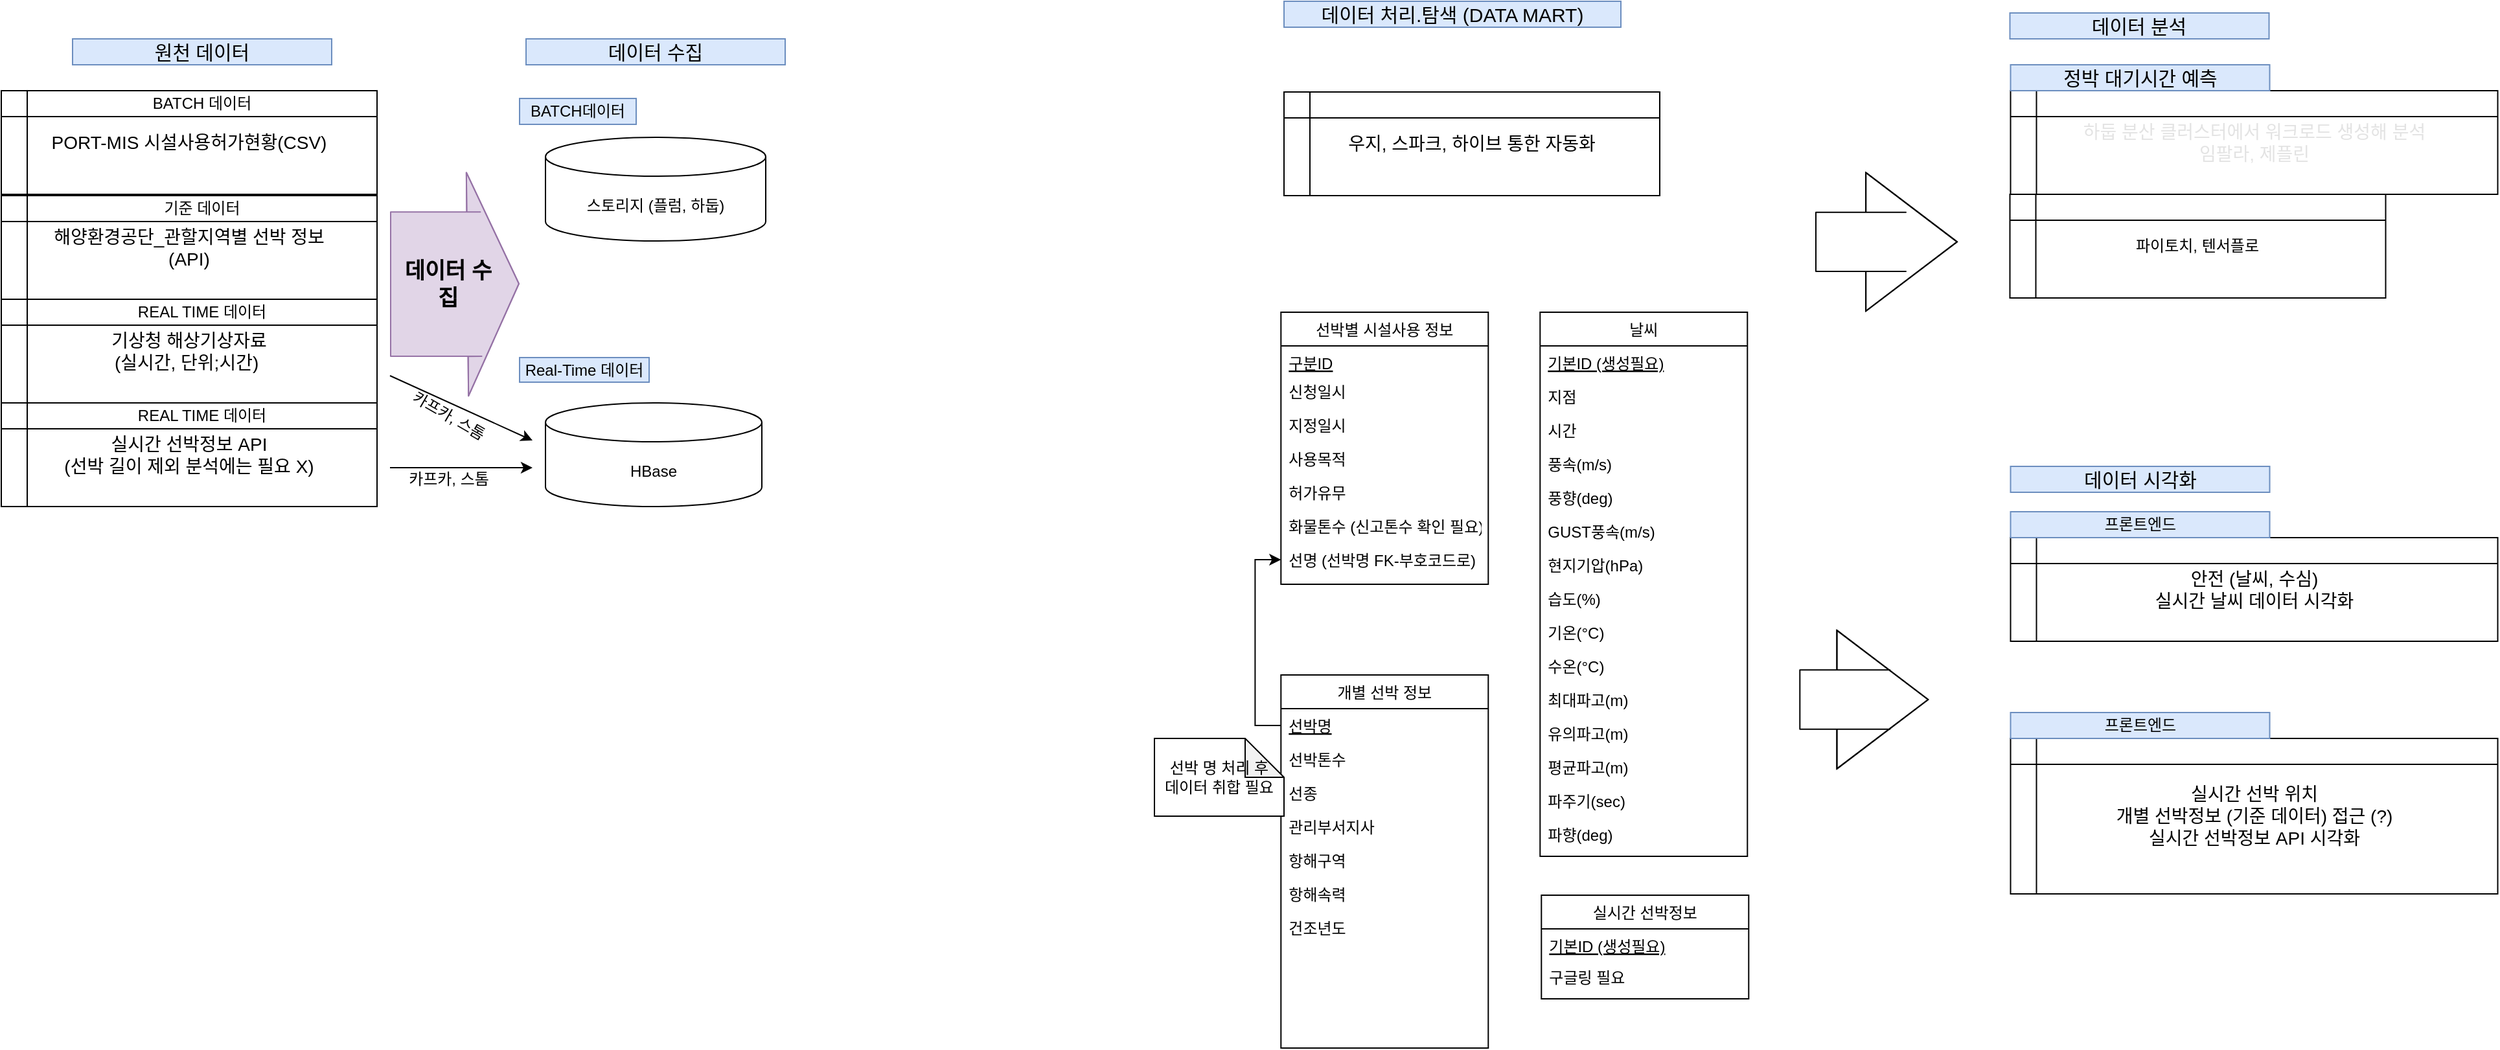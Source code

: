 <mxfile version="14.7.3" type="github">
  <diagram id="C5RBs43oDa-KdzZeNtuy" name="Page-1">
    <mxGraphModel dx="2329" dy="548" grid="1" gridSize="10" guides="1" tooltips="1" connect="1" arrows="1" fold="1" page="1" pageScale="1" pageWidth="827" pageHeight="1169" math="0" shadow="0">
      <root>
        <mxCell id="WIyWlLk6GJQsqaUBKTNV-0" />
        <mxCell id="WIyWlLk6GJQsqaUBKTNV-1" parent="WIyWlLk6GJQsqaUBKTNV-0" />
        <mxCell id="t_2mB7By7xsIYqREFPDv-0" value="선박별 시설사용 정보" style="swimlane;fontStyle=0;align=center;verticalAlign=top;childLayout=stackLayout;horizontal=1;startSize=26;horizontalStack=0;resizeParent=1;resizeLast=0;collapsible=1;marginBottom=0;rounded=0;shadow=0;strokeWidth=1;" vertex="1" parent="WIyWlLk6GJQsqaUBKTNV-1">
          <mxGeometry x="897.65" y="1110" width="160" height="210" as="geometry">
            <mxRectangle x="230" y="140" width="160" height="26" as="alternateBounds" />
          </mxGeometry>
        </mxCell>
        <mxCell id="t_2mB7By7xsIYqREFPDv-1" value="구분ID" style="text;align=left;verticalAlign=top;spacingLeft=4;spacingRight=4;overflow=hidden;rotatable=0;points=[[0,0.5],[1,0.5]];portConstraint=eastwest;fontStyle=4" vertex="1" parent="t_2mB7By7xsIYqREFPDv-0">
          <mxGeometry y="26" width="160" height="22" as="geometry" />
        </mxCell>
        <mxCell id="t_2mB7By7xsIYqREFPDv-2" value="신청일시" style="text;align=left;verticalAlign=top;spacingLeft=4;spacingRight=4;overflow=hidden;rotatable=0;points=[[0,0.5],[1,0.5]];portConstraint=eastwest;rounded=0;shadow=0;html=0;" vertex="1" parent="t_2mB7By7xsIYqREFPDv-0">
          <mxGeometry y="48" width="160" height="26" as="geometry" />
        </mxCell>
        <mxCell id="t_2mB7By7xsIYqREFPDv-3" value="지정일시" style="text;align=left;verticalAlign=top;spacingLeft=4;spacingRight=4;overflow=hidden;rotatable=0;points=[[0,0.5],[1,0.5]];portConstraint=eastwest;rounded=0;shadow=0;html=0;" vertex="1" parent="t_2mB7By7xsIYqREFPDv-0">
          <mxGeometry y="74" width="160" height="26" as="geometry" />
        </mxCell>
        <mxCell id="t_2mB7By7xsIYqREFPDv-4" value="사용목적" style="text;align=left;verticalAlign=top;spacingLeft=4;spacingRight=4;overflow=hidden;rotatable=0;points=[[0,0.5],[1,0.5]];portConstraint=eastwest;" vertex="1" parent="t_2mB7By7xsIYqREFPDv-0">
          <mxGeometry y="100" width="160" height="26" as="geometry" />
        </mxCell>
        <mxCell id="t_2mB7By7xsIYqREFPDv-5" value="허가유무" style="text;align=left;verticalAlign=top;spacingLeft=4;spacingRight=4;overflow=hidden;rotatable=0;points=[[0,0.5],[1,0.5]];portConstraint=eastwest;" vertex="1" parent="t_2mB7By7xsIYqREFPDv-0">
          <mxGeometry y="126" width="160" height="26" as="geometry" />
        </mxCell>
        <mxCell id="t_2mB7By7xsIYqREFPDv-6" value="화물톤수 (신고톤수 확인 필요)" style="text;align=left;verticalAlign=top;spacingLeft=4;spacingRight=4;overflow=hidden;rotatable=0;points=[[0,0.5],[1,0.5]];portConstraint=eastwest;" vertex="1" parent="t_2mB7By7xsIYqREFPDv-0">
          <mxGeometry y="152" width="160" height="26" as="geometry" />
        </mxCell>
        <mxCell id="t_2mB7By7xsIYqREFPDv-7" value="선명 (선박명 FK-부호코드로)" style="text;align=left;verticalAlign=top;spacingLeft=4;spacingRight=4;overflow=hidden;rotatable=0;points=[[0,0.5],[1,0.5]];portConstraint=eastwest;" vertex="1" parent="t_2mB7By7xsIYqREFPDv-0">
          <mxGeometry y="178" width="160" height="26" as="geometry" />
        </mxCell>
        <mxCell id="t_2mB7By7xsIYqREFPDv-8" value="개별 선박 정보" style="swimlane;fontStyle=0;align=center;verticalAlign=top;childLayout=stackLayout;horizontal=1;startSize=26;horizontalStack=0;resizeParent=1;resizeLast=0;collapsible=1;marginBottom=0;rounded=0;shadow=0;strokeWidth=1;" vertex="1" parent="WIyWlLk6GJQsqaUBKTNV-1">
          <mxGeometry x="897.65" y="1390" width="160" height="288" as="geometry">
            <mxRectangle x="130" y="380" width="160" height="26" as="alternateBounds" />
          </mxGeometry>
        </mxCell>
        <mxCell id="t_2mB7By7xsIYqREFPDv-9" value="선박명" style="text;align=left;verticalAlign=top;spacingLeft=4;spacingRight=4;overflow=hidden;rotatable=0;points=[[0,0.5],[1,0.5]];portConstraint=eastwest;fontStyle=4" vertex="1" parent="t_2mB7By7xsIYqREFPDv-8">
          <mxGeometry y="26" width="160" height="26" as="geometry" />
        </mxCell>
        <mxCell id="t_2mB7By7xsIYqREFPDv-10" value="선박톤수" style="text;align=left;verticalAlign=top;spacingLeft=4;spacingRight=4;overflow=hidden;rotatable=0;points=[[0,0.5],[1,0.5]];portConstraint=eastwest;rounded=0;shadow=0;html=0;" vertex="1" parent="t_2mB7By7xsIYqREFPDv-8">
          <mxGeometry y="52" width="160" height="26" as="geometry" />
        </mxCell>
        <mxCell id="t_2mB7By7xsIYqREFPDv-11" value="선종" style="text;align=left;verticalAlign=top;spacingLeft=4;spacingRight=4;overflow=hidden;rotatable=0;points=[[0,0.5],[1,0.5]];portConstraint=eastwest;fontStyle=0" vertex="1" parent="t_2mB7By7xsIYqREFPDv-8">
          <mxGeometry y="78" width="160" height="26" as="geometry" />
        </mxCell>
        <mxCell id="t_2mB7By7xsIYqREFPDv-12" value="관리부서지사" style="text;align=left;verticalAlign=top;spacingLeft=4;spacingRight=4;overflow=hidden;rotatable=0;points=[[0,0.5],[1,0.5]];portConstraint=eastwest;" vertex="1" parent="t_2mB7By7xsIYqREFPDv-8">
          <mxGeometry y="104" width="160" height="26" as="geometry" />
        </mxCell>
        <mxCell id="t_2mB7By7xsIYqREFPDv-13" value="항해구역" style="text;align=left;verticalAlign=top;spacingLeft=4;spacingRight=4;overflow=hidden;rotatable=0;points=[[0,0.5],[1,0.5]];portConstraint=eastwest;" vertex="1" parent="t_2mB7By7xsIYqREFPDv-8">
          <mxGeometry y="130" width="160" height="26" as="geometry" />
        </mxCell>
        <mxCell id="t_2mB7By7xsIYqREFPDv-14" value="항해속력" style="text;align=left;verticalAlign=top;spacingLeft=4;spacingRight=4;overflow=hidden;rotatable=0;points=[[0,0.5],[1,0.5]];portConstraint=eastwest;" vertex="1" parent="t_2mB7By7xsIYqREFPDv-8">
          <mxGeometry y="156" width="160" height="26" as="geometry" />
        </mxCell>
        <mxCell id="t_2mB7By7xsIYqREFPDv-15" value="건조년도" style="text;align=left;verticalAlign=top;spacingLeft=4;spacingRight=4;overflow=hidden;rotatable=0;points=[[0,0.5],[1,0.5]];portConstraint=eastwest;" vertex="1" parent="t_2mB7By7xsIYqREFPDv-8">
          <mxGeometry y="182" width="160" height="26" as="geometry" />
        </mxCell>
        <mxCell id="t_2mB7By7xsIYqREFPDv-16" value="날씨" style="swimlane;fontStyle=0;align=center;verticalAlign=top;childLayout=stackLayout;horizontal=1;startSize=26;horizontalStack=0;resizeParent=1;resizeLast=0;collapsible=1;marginBottom=0;rounded=0;shadow=0;strokeWidth=1;" vertex="1" parent="WIyWlLk6GJQsqaUBKTNV-1">
          <mxGeometry x="1097.65" y="1110" width="160" height="420" as="geometry">
            <mxRectangle x="550" y="140" width="160" height="26" as="alternateBounds" />
          </mxGeometry>
        </mxCell>
        <mxCell id="t_2mB7By7xsIYqREFPDv-17" value="기본ID (생성필요)" style="text;align=left;verticalAlign=top;spacingLeft=4;spacingRight=4;overflow=hidden;rotatable=0;points=[[0,0.5],[1,0.5]];portConstraint=eastwest;fontStyle=4" vertex="1" parent="t_2mB7By7xsIYqREFPDv-16">
          <mxGeometry y="26" width="160" height="26" as="geometry" />
        </mxCell>
        <mxCell id="t_2mB7By7xsIYqREFPDv-18" value="지점" style="text;align=left;verticalAlign=top;spacingLeft=4;spacingRight=4;overflow=hidden;rotatable=0;points=[[0,0.5],[1,0.5]];portConstraint=eastwest;rounded=0;shadow=0;html=0;" vertex="1" parent="t_2mB7By7xsIYqREFPDv-16">
          <mxGeometry y="52" width="160" height="26" as="geometry" />
        </mxCell>
        <mxCell id="t_2mB7By7xsIYqREFPDv-19" value="시간" style="text;align=left;verticalAlign=top;spacingLeft=4;spacingRight=4;overflow=hidden;rotatable=0;points=[[0,0.5],[1,0.5]];portConstraint=eastwest;rounded=0;shadow=0;html=0;" vertex="1" parent="t_2mB7By7xsIYqREFPDv-16">
          <mxGeometry y="78" width="160" height="26" as="geometry" />
        </mxCell>
        <mxCell id="t_2mB7By7xsIYqREFPDv-20" value="풍속(m/s)&#xa;&#xa;" style="text;align=left;verticalAlign=top;spacingLeft=4;spacingRight=4;overflow=hidden;rotatable=0;points=[[0,0.5],[1,0.5]];portConstraint=eastwest;rounded=0;shadow=0;html=0;" vertex="1" parent="t_2mB7By7xsIYqREFPDv-16">
          <mxGeometry y="104" width="160" height="26" as="geometry" />
        </mxCell>
        <mxCell id="t_2mB7By7xsIYqREFPDv-21" value="풍향(deg)" style="text;align=left;verticalAlign=top;spacingLeft=4;spacingRight=4;overflow=hidden;rotatable=0;points=[[0,0.5],[1,0.5]];portConstraint=eastwest;rounded=0;shadow=0;html=0;" vertex="1" parent="t_2mB7By7xsIYqREFPDv-16">
          <mxGeometry y="130" width="160" height="26" as="geometry" />
        </mxCell>
        <mxCell id="t_2mB7By7xsIYqREFPDv-22" value="GUST풍속(m/s)" style="text;align=left;verticalAlign=top;spacingLeft=4;spacingRight=4;overflow=hidden;rotatable=0;points=[[0,0.5],[1,0.5]];portConstraint=eastwest;rounded=0;shadow=0;html=0;" vertex="1" parent="t_2mB7By7xsIYqREFPDv-16">
          <mxGeometry y="156" width="160" height="26" as="geometry" />
        </mxCell>
        <mxCell id="t_2mB7By7xsIYqREFPDv-23" value="현지기압(hPa)" style="text;align=left;verticalAlign=top;spacingLeft=4;spacingRight=4;overflow=hidden;rotatable=0;points=[[0,0.5],[1,0.5]];portConstraint=eastwest;rounded=0;shadow=0;html=0;" vertex="1" parent="t_2mB7By7xsIYqREFPDv-16">
          <mxGeometry y="182" width="160" height="26" as="geometry" />
        </mxCell>
        <mxCell id="t_2mB7By7xsIYqREFPDv-24" value="습도(%)" style="text;align=left;verticalAlign=top;spacingLeft=4;spacingRight=4;overflow=hidden;rotatable=0;points=[[0,0.5],[1,0.5]];portConstraint=eastwest;rounded=0;shadow=0;html=0;" vertex="1" parent="t_2mB7By7xsIYqREFPDv-16">
          <mxGeometry y="208" width="160" height="26" as="geometry" />
        </mxCell>
        <mxCell id="t_2mB7By7xsIYqREFPDv-25" value="기온(°C)" style="text;align=left;verticalAlign=top;spacingLeft=4;spacingRight=4;overflow=hidden;rotatable=0;points=[[0,0.5],[1,0.5]];portConstraint=eastwest;rounded=0;shadow=0;html=0;" vertex="1" parent="t_2mB7By7xsIYqREFPDv-16">
          <mxGeometry y="234" width="160" height="26" as="geometry" />
        </mxCell>
        <mxCell id="t_2mB7By7xsIYqREFPDv-26" value="수온(°C)" style="text;align=left;verticalAlign=top;spacingLeft=4;spacingRight=4;overflow=hidden;rotatable=0;points=[[0,0.5],[1,0.5]];portConstraint=eastwest;rounded=0;shadow=0;html=0;" vertex="1" parent="t_2mB7By7xsIYqREFPDv-16">
          <mxGeometry y="260" width="160" height="26" as="geometry" />
        </mxCell>
        <mxCell id="t_2mB7By7xsIYqREFPDv-27" value="최대파고(m)" style="text;align=left;verticalAlign=top;spacingLeft=4;spacingRight=4;overflow=hidden;rotatable=0;points=[[0,0.5],[1,0.5]];portConstraint=eastwest;rounded=0;shadow=0;html=0;" vertex="1" parent="t_2mB7By7xsIYqREFPDv-16">
          <mxGeometry y="286" width="160" height="26" as="geometry" />
        </mxCell>
        <mxCell id="t_2mB7By7xsIYqREFPDv-28" value="유의파고(m)&#xa;&#xa;" style="text;align=left;verticalAlign=top;spacingLeft=4;spacingRight=4;overflow=hidden;rotatable=0;points=[[0,0.5],[1,0.5]];portConstraint=eastwest;rounded=0;shadow=0;html=0;" vertex="1" parent="t_2mB7By7xsIYqREFPDv-16">
          <mxGeometry y="312" width="160" height="26" as="geometry" />
        </mxCell>
        <mxCell id="t_2mB7By7xsIYqREFPDv-29" value="평균파고(m)" style="text;align=left;verticalAlign=top;spacingLeft=4;spacingRight=4;overflow=hidden;rotatable=0;points=[[0,0.5],[1,0.5]];portConstraint=eastwest;rounded=0;shadow=0;html=0;" vertex="1" parent="t_2mB7By7xsIYqREFPDv-16">
          <mxGeometry y="338" width="160" height="26" as="geometry" />
        </mxCell>
        <mxCell id="t_2mB7By7xsIYqREFPDv-30" value="파주기(sec)" style="text;align=left;verticalAlign=top;spacingLeft=4;spacingRight=4;overflow=hidden;rotatable=0;points=[[0,0.5],[1,0.5]];portConstraint=eastwest;rounded=0;shadow=0;html=0;" vertex="1" parent="t_2mB7By7xsIYqREFPDv-16">
          <mxGeometry y="364" width="160" height="26" as="geometry" />
        </mxCell>
        <mxCell id="t_2mB7By7xsIYqREFPDv-31" value="파향(deg)&#xa;" style="text;align=left;verticalAlign=top;spacingLeft=4;spacingRight=4;overflow=hidden;rotatable=0;points=[[0,0.5],[1,0.5]];portConstraint=eastwest;rounded=0;shadow=0;html=0;" vertex="1" parent="t_2mB7By7xsIYqREFPDv-16">
          <mxGeometry y="390" width="160" height="26" as="geometry" />
        </mxCell>
        <mxCell id="t_2mB7By7xsIYqREFPDv-32" value="&lt;font style=&quot;font-size: 15px&quot;&gt;데이터 처리.탐색 (DATA MART)&lt;br&gt;&lt;/font&gt;" style="text;html=1;strokeColor=#6c8ebf;fillColor=#dae8fc;align=center;verticalAlign=middle;whiteSpace=wrap;rounded=0;" vertex="1" parent="WIyWlLk6GJQsqaUBKTNV-1">
          <mxGeometry x="900" y="870" width="260" height="20" as="geometry" />
        </mxCell>
        <mxCell id="t_2mB7By7xsIYqREFPDv-33" value="선박 명 처리 후 &lt;br&gt;데이터 취합 필요" style="shape=note;whiteSpace=wrap;html=1;backgroundOutline=1;darkOpacity=0.05;" vertex="1" parent="WIyWlLk6GJQsqaUBKTNV-1">
          <mxGeometry x="800" y="1439" width="100" height="60" as="geometry" />
        </mxCell>
        <mxCell id="t_2mB7By7xsIYqREFPDv-34" style="edgeStyle=orthogonalEdgeStyle;rounded=0;orthogonalLoop=1;jettySize=auto;html=1;exitX=0;exitY=0.5;exitDx=0;exitDy=0;entryX=0;entryY=0.5;entryDx=0;entryDy=0;" edge="1" parent="WIyWlLk6GJQsqaUBKTNV-1" source="t_2mB7By7xsIYqREFPDv-9" target="t_2mB7By7xsIYqREFPDv-7">
          <mxGeometry relative="1" as="geometry" />
        </mxCell>
        <mxCell id="t_2mB7By7xsIYqREFPDv-35" value="&lt;font style=&quot;font-size: 14px&quot;&gt;PORT-MIS 시설사용허가현황(CSV)&lt;br&gt;&lt;/font&gt;" style="shape=internalStorage;whiteSpace=wrap;html=1;backgroundOutline=1;" vertex="1" parent="WIyWlLk6GJQsqaUBKTNV-1">
          <mxGeometry x="-90" y="939" width="290" height="80" as="geometry" />
        </mxCell>
        <mxCell id="t_2mB7By7xsIYqREFPDv-36" value="&lt;span style=&quot;font-size: 14px&quot;&gt;해양환경공단_관할지역별 선박 정보&lt;/span&gt;&lt;br style=&quot;font-size: 14px&quot;&gt;&lt;span style=&quot;font-size: 14px&quot;&gt;(API)&lt;/span&gt;" style="shape=internalStorage;whiteSpace=wrap;html=1;backgroundOutline=1;" vertex="1" parent="WIyWlLk6GJQsqaUBKTNV-1">
          <mxGeometry x="-90" y="1020" width="290" height="80" as="geometry" />
        </mxCell>
        <mxCell id="t_2mB7By7xsIYqREFPDv-37" value="&lt;font style=&quot;font-size: 14px&quot;&gt;기상청 해상기상자료&lt;br&gt;(실시간, 단위;시간)&amp;nbsp;&lt;br&gt;&lt;/font&gt;" style="shape=internalStorage;whiteSpace=wrap;html=1;backgroundOutline=1;" vertex="1" parent="WIyWlLk6GJQsqaUBKTNV-1">
          <mxGeometry x="-90" y="1100" width="290" height="80" as="geometry" />
        </mxCell>
        <mxCell id="t_2mB7By7xsIYqREFPDv-38" value="&lt;font style=&quot;font-size: 14px&quot;&gt;실시간 선박정보 API&lt;br&gt;(선박 길이 제외 분석에는 필요 X)&lt;br&gt;&lt;/font&gt;" style="shape=internalStorage;whiteSpace=wrap;html=1;backgroundOutline=1;" vertex="1" parent="WIyWlLk6GJQsqaUBKTNV-1">
          <mxGeometry x="-90" y="1180" width="290" height="80" as="geometry" />
        </mxCell>
        <mxCell id="t_2mB7By7xsIYqREFPDv-40" value="&lt;font style=&quot;font-size: 15px&quot;&gt;원천 데이터&lt;br&gt;&lt;/font&gt;" style="text;html=1;strokeColor=#6c8ebf;fillColor=#dae8fc;align=center;verticalAlign=middle;whiteSpace=wrap;rounded=0;" vertex="1" parent="WIyWlLk6GJQsqaUBKTNV-1">
          <mxGeometry x="-35.0" y="899" width="200" height="20" as="geometry" />
        </mxCell>
        <mxCell id="t_2mB7By7xsIYqREFPDv-43" value="&lt;span style=&quot;font-size: 14px&quot;&gt;&lt;font color=&quot;#e3e3e3&quot;&gt;하둡 분산 클러스터에서 워크로드 생성해 분석&lt;br&gt;임팔라, 제플린&lt;/font&gt;&lt;/span&gt;" style="shape=internalStorage;whiteSpace=wrap;html=1;backgroundOutline=1;" vertex="1" parent="WIyWlLk6GJQsqaUBKTNV-1">
          <mxGeometry x="1460.75" y="939" width="376" height="80" as="geometry" />
        </mxCell>
        <mxCell id="t_2mB7By7xsIYqREFPDv-44" value="파이토치, 텐서플로" style="shape=internalStorage;whiteSpace=wrap;html=1;backgroundOutline=1;" vertex="1" parent="WIyWlLk6GJQsqaUBKTNV-1">
          <mxGeometry x="1460.25" y="1019" width="290" height="80" as="geometry" />
        </mxCell>
        <mxCell id="t_2mB7By7xsIYqREFPDv-45" value="&lt;font style=&quot;font-size: 15px&quot;&gt;데이터 수집&lt;br&gt;&lt;/font&gt;" style="text;html=1;strokeColor=#6c8ebf;fillColor=#dae8fc;align=center;verticalAlign=middle;whiteSpace=wrap;rounded=0;" vertex="1" parent="WIyWlLk6GJQsqaUBKTNV-1">
          <mxGeometry x="315.0" y="899" width="200" height="20" as="geometry" />
        </mxCell>
        <mxCell id="t_2mB7By7xsIYqREFPDv-46" value="&lt;font style=&quot;font-size: 15px&quot;&gt;데이터 분석&lt;br&gt;&lt;/font&gt;" style="text;html=1;strokeColor=#6c8ebf;fillColor=#dae8fc;align=center;verticalAlign=middle;whiteSpace=wrap;rounded=0;" vertex="1" parent="WIyWlLk6GJQsqaUBKTNV-1">
          <mxGeometry x="1460.25" y="879" width="200" height="20" as="geometry" />
        </mxCell>
        <mxCell id="t_2mB7By7xsIYqREFPDv-47" value="" style="shape=flexArrow;endArrow=classic;html=1;endWidth=60.208;endSize=23.143;width=45.714;" edge="1" parent="WIyWlLk6GJQsqaUBKTNV-1">
          <mxGeometry width="50" height="50" relative="1" as="geometry">
            <mxPoint x="1310" y="1055.67" as="sourcePoint" />
            <mxPoint x="1420" y="1055.67" as="targetPoint" />
            <Array as="points">
              <mxPoint x="1380" y="1055.67" />
            </Array>
          </mxGeometry>
        </mxCell>
        <mxCell id="t_2mB7By7xsIYqREFPDv-49" value="&lt;font style=&quot;font-size: 14px&quot;&gt;우지, 스파크, 하이브 통한 자동화&lt;br&gt;&lt;/font&gt;" style="shape=internalStorage;whiteSpace=wrap;html=1;backgroundOutline=1;" vertex="1" parent="WIyWlLk6GJQsqaUBKTNV-1">
          <mxGeometry x="900" y="940" width="290" height="80" as="geometry" />
        </mxCell>
        <mxCell id="t_2mB7By7xsIYqREFPDv-51" value="BATCH 데이터" style="text;html=1;strokeColor=none;fillColor=none;align=center;verticalAlign=middle;whiteSpace=wrap;rounded=0;" vertex="1" parent="WIyWlLk6GJQsqaUBKTNV-1">
          <mxGeometry x="-70" y="939" width="270" height="20" as="geometry" />
        </mxCell>
        <mxCell id="t_2mB7By7xsIYqREFPDv-52" value="REAL TIME 데이터" style="text;html=1;strokeColor=none;fillColor=none;align=center;verticalAlign=middle;whiteSpace=wrap;rounded=0;" vertex="1" parent="WIyWlLk6GJQsqaUBKTNV-1">
          <mxGeometry x="-70" y="1100" width="270" height="20" as="geometry" />
        </mxCell>
        <mxCell id="t_2mB7By7xsIYqREFPDv-53" value="기준 데이터" style="text;html=1;strokeColor=none;fillColor=none;align=center;verticalAlign=middle;whiteSpace=wrap;rounded=0;" vertex="1" parent="WIyWlLk6GJQsqaUBKTNV-1">
          <mxGeometry x="-70" y="1020" width="270" height="20" as="geometry" />
        </mxCell>
        <mxCell id="t_2mB7By7xsIYqREFPDv-54" value="REAL TIME 데이터" style="text;html=1;strokeColor=none;fillColor=none;align=center;verticalAlign=middle;whiteSpace=wrap;rounded=0;" vertex="1" parent="WIyWlLk6GJQsqaUBKTNV-1">
          <mxGeometry x="-70" y="1180" width="270" height="20" as="geometry" />
        </mxCell>
        <mxCell id="t_2mB7By7xsIYqREFPDv-55" value="" style="shape=flexArrow;endArrow=classic;html=1;endWidth=60.208;endSize=23.143;width=45.714;" edge="1" parent="WIyWlLk6GJQsqaUBKTNV-1">
          <mxGeometry width="50" height="50" relative="1" as="geometry">
            <mxPoint x="1297.65" y="1409" as="sourcePoint" />
            <mxPoint x="1397.65" y="1409" as="targetPoint" />
            <Array as="points">
              <mxPoint x="1367.65" y="1409" />
            </Array>
          </mxGeometry>
        </mxCell>
        <mxCell id="t_2mB7By7xsIYqREFPDv-56" value="&lt;span style=&quot;font-size: 14px&quot;&gt;안전 (날씨, 수심)&lt;br&gt;실시간 날씨 데이터 시각화&lt;br&gt;&lt;/span&gt;" style="shape=internalStorage;whiteSpace=wrap;html=1;backgroundOutline=1;" vertex="1" parent="WIyWlLk6GJQsqaUBKTNV-1">
          <mxGeometry x="1460.75" y="1284" width="376" height="80" as="geometry" />
        </mxCell>
        <mxCell id="t_2mB7By7xsIYqREFPDv-57" value="프론트엔드" style="text;html=1;strokeColor=#6c8ebf;fillColor=#dae8fc;align=center;verticalAlign=middle;whiteSpace=wrap;rounded=0;" vertex="1" parent="WIyWlLk6GJQsqaUBKTNV-1">
          <mxGeometry x="1460.75" y="1264" width="200" height="20" as="geometry" />
        </mxCell>
        <mxCell id="t_2mB7By7xsIYqREFPDv-58" value="&lt;font style=&quot;font-size: 15px&quot;&gt;정박 대기시간 예측&lt;br&gt;&lt;/font&gt;" style="text;html=1;strokeColor=#6c8ebf;fillColor=#dae8fc;align=center;verticalAlign=middle;whiteSpace=wrap;rounded=0;" vertex="1" parent="WIyWlLk6GJQsqaUBKTNV-1">
          <mxGeometry x="1460.75" y="919" width="200" height="20" as="geometry" />
        </mxCell>
        <mxCell id="t_2mB7By7xsIYqREFPDv-59" value="&lt;span style=&quot;font-size: 14px&quot;&gt;실시간 선박 위치&lt;br&gt;개별 선박정보 (기준 데이터) 접근 (?)&lt;br&gt;실시간 선박정보 API 시각화&lt;br&gt;&lt;/span&gt;" style="shape=internalStorage;whiteSpace=wrap;html=1;backgroundOutline=1;" vertex="1" parent="WIyWlLk6GJQsqaUBKTNV-1">
          <mxGeometry x="1460.75" y="1439" width="376" height="120" as="geometry" />
        </mxCell>
        <mxCell id="t_2mB7By7xsIYqREFPDv-60" value="프론트엔드" style="text;html=1;strokeColor=#6c8ebf;fillColor=#dae8fc;align=center;verticalAlign=middle;whiteSpace=wrap;rounded=0;" vertex="1" parent="WIyWlLk6GJQsqaUBKTNV-1">
          <mxGeometry x="1460.75" y="1419" width="200" height="20" as="geometry" />
        </mxCell>
        <mxCell id="t_2mB7By7xsIYqREFPDv-61" value="실시간 선박정보" style="swimlane;fontStyle=0;align=center;verticalAlign=top;childLayout=stackLayout;horizontal=1;startSize=26;horizontalStack=0;resizeParent=1;resizeLast=0;collapsible=1;marginBottom=0;rounded=0;shadow=0;strokeWidth=1;" vertex="1" parent="WIyWlLk6GJQsqaUBKTNV-1">
          <mxGeometry x="1098.65" y="1560" width="160" height="80" as="geometry">
            <mxRectangle x="550" y="140" width="160" height="26" as="alternateBounds" />
          </mxGeometry>
        </mxCell>
        <mxCell id="t_2mB7By7xsIYqREFPDv-62" value="기본ID (생성필요)" style="text;align=left;verticalAlign=top;spacingLeft=4;spacingRight=4;overflow=hidden;rotatable=0;points=[[0,0.5],[1,0.5]];portConstraint=eastwest;fontStyle=4" vertex="1" parent="t_2mB7By7xsIYqREFPDv-61">
          <mxGeometry y="26" width="160" height="24" as="geometry" />
        </mxCell>
        <mxCell id="t_2mB7By7xsIYqREFPDv-63" value="구글링 필요" style="text;align=left;verticalAlign=top;spacingLeft=4;spacingRight=4;overflow=hidden;rotatable=0;points=[[0,0.5],[1,0.5]];portConstraint=eastwest;rounded=0;shadow=0;html=0;" vertex="1" parent="t_2mB7By7xsIYqREFPDv-61">
          <mxGeometry y="50" width="160" height="26" as="geometry" />
        </mxCell>
        <mxCell id="t_2mB7By7xsIYqREFPDv-64" value="&lt;font style=&quot;font-size: 15px&quot;&gt;데이터 시각화&lt;br&gt;&lt;/font&gt;" style="text;html=1;strokeColor=#6c8ebf;fillColor=#dae8fc;align=center;verticalAlign=middle;whiteSpace=wrap;rounded=0;" vertex="1" parent="WIyWlLk6GJQsqaUBKTNV-1">
          <mxGeometry x="1460.75" y="1229" width="200" height="20" as="geometry" />
        </mxCell>
        <mxCell id="t_2mB7By7xsIYqREFPDv-66" value="" style="shape=flexArrow;endArrow=classic;html=1;endWidth=60.208;endSize=12.914;width=111.429;fillColor=#e1d5e7;strokeColor=#9673a6;" edge="1" parent="WIyWlLk6GJQsqaUBKTNV-1">
          <mxGeometry width="50" height="50" relative="1" as="geometry">
            <mxPoint x="210" y="1088.29" as="sourcePoint" />
            <mxPoint x="310" y="1088" as="targetPoint" />
            <Array as="points">
              <mxPoint x="280.0" y="1088.29" />
            </Array>
          </mxGeometry>
        </mxCell>
        <mxCell id="t_2mB7By7xsIYqREFPDv-67" value="&lt;b&gt;&lt;font style=&quot;font-size: 17px&quot;&gt;데이터 수집&lt;/font&gt;&lt;/b&gt;" style="text;html=1;strokeColor=none;fillColor=none;align=center;verticalAlign=middle;whiteSpace=wrap;rounded=0;" vertex="1" parent="WIyWlLk6GJQsqaUBKTNV-1">
          <mxGeometry x="220" y="1079" width="70" height="20" as="geometry" />
        </mxCell>
        <mxCell id="t_2mB7By7xsIYqREFPDv-68" value="" style="endArrow=classic;html=1;" edge="1" parent="WIyWlLk6GJQsqaUBKTNV-1">
          <mxGeometry width="50" height="50" relative="1" as="geometry">
            <mxPoint x="210" y="1230" as="sourcePoint" />
            <mxPoint x="320" y="1230" as="targetPoint" />
            <Array as="points" />
          </mxGeometry>
        </mxCell>
        <mxCell id="t_2mB7By7xsIYqREFPDv-69" value="" style="endArrow=classic;html=1;" edge="1" parent="WIyWlLk6GJQsqaUBKTNV-1">
          <mxGeometry width="50" height="50" relative="1" as="geometry">
            <mxPoint x="210" y="1159" as="sourcePoint" />
            <mxPoint x="320" y="1209" as="targetPoint" />
            <Array as="points" />
          </mxGeometry>
        </mxCell>
        <mxCell id="t_2mB7By7xsIYqREFPDv-70" value="BATCH데이터" style="text;html=1;strokeColor=#6c8ebf;fillColor=#dae8fc;align=center;verticalAlign=middle;whiteSpace=wrap;rounded=0;" vertex="1" parent="WIyWlLk6GJQsqaUBKTNV-1">
          <mxGeometry x="310" y="945" width="90" height="20" as="geometry" />
        </mxCell>
        <mxCell id="t_2mB7By7xsIYqREFPDv-71" value="Real-Time 데이터" style="text;html=1;strokeColor=#6c8ebf;fillColor=#dae8fc;align=center;verticalAlign=middle;whiteSpace=wrap;rounded=0;" vertex="1" parent="WIyWlLk6GJQsqaUBKTNV-1">
          <mxGeometry x="310" y="1145" width="100" height="19" as="geometry" />
        </mxCell>
        <mxCell id="t_2mB7By7xsIYqREFPDv-76" value="스토리지 (플럼, 하둡)" style="shape=cylinder3;whiteSpace=wrap;html=1;boundedLbl=1;backgroundOutline=1;size=15;" vertex="1" parent="WIyWlLk6GJQsqaUBKTNV-1">
          <mxGeometry x="330" y="975" width="170" height="80" as="geometry" />
        </mxCell>
        <mxCell id="t_2mB7By7xsIYqREFPDv-78" value="HBase" style="shape=cylinder3;whiteSpace=wrap;html=1;boundedLbl=1;backgroundOutline=1;size=15;" vertex="1" parent="WIyWlLk6GJQsqaUBKTNV-1">
          <mxGeometry x="330" y="1180" width="167" height="80" as="geometry" />
        </mxCell>
        <mxCell id="t_2mB7By7xsIYqREFPDv-80" value="카프카, 스톰" style="text;html=1;align=center;verticalAlign=middle;resizable=0;points=[];autosize=1;strokeColor=none;" vertex="1" parent="WIyWlLk6GJQsqaUBKTNV-1">
          <mxGeometry x="215" y="1229" width="80" height="20" as="geometry" />
        </mxCell>
        <mxCell id="t_2mB7By7xsIYqREFPDv-82" value="카프카, 스톰" style="text;html=1;align=center;verticalAlign=middle;resizable=0;points=[];autosize=1;strokeColor=none;rotation=30;" vertex="1" parent="WIyWlLk6GJQsqaUBKTNV-1">
          <mxGeometry x="215" y="1180" width="80" height="20" as="geometry" />
        </mxCell>
      </root>
    </mxGraphModel>
  </diagram>
</mxfile>
